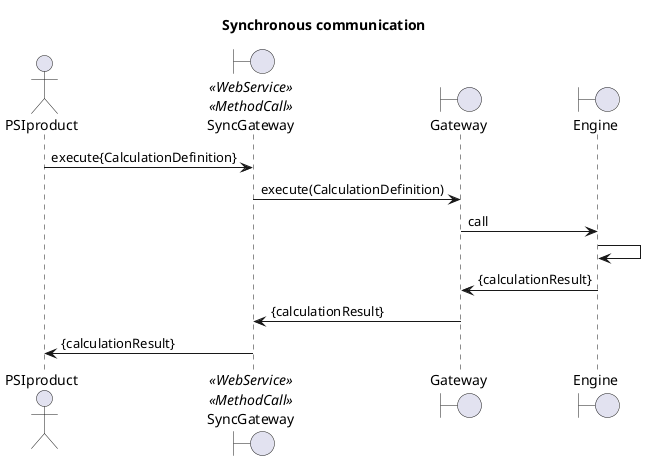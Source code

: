 @startuml

title Synchronous communication

actor PSIproduct
boundary SyncGateway as Sync <<WebService>> <<MethodCall>>
boundary Gateway
boundary Engine as Engine

PSIproduct -> Sync: execute{CalculationDefinition}
Sync -> Gateway: execute(CalculationDefinition)
Gateway -> Engine: call
Engine -> Engine
Engine -> Gateway: {calculationResult}
Gateway -> Sync: {calculationResult}
Sync -> PSIproduct: {calculationResult}

@enduml